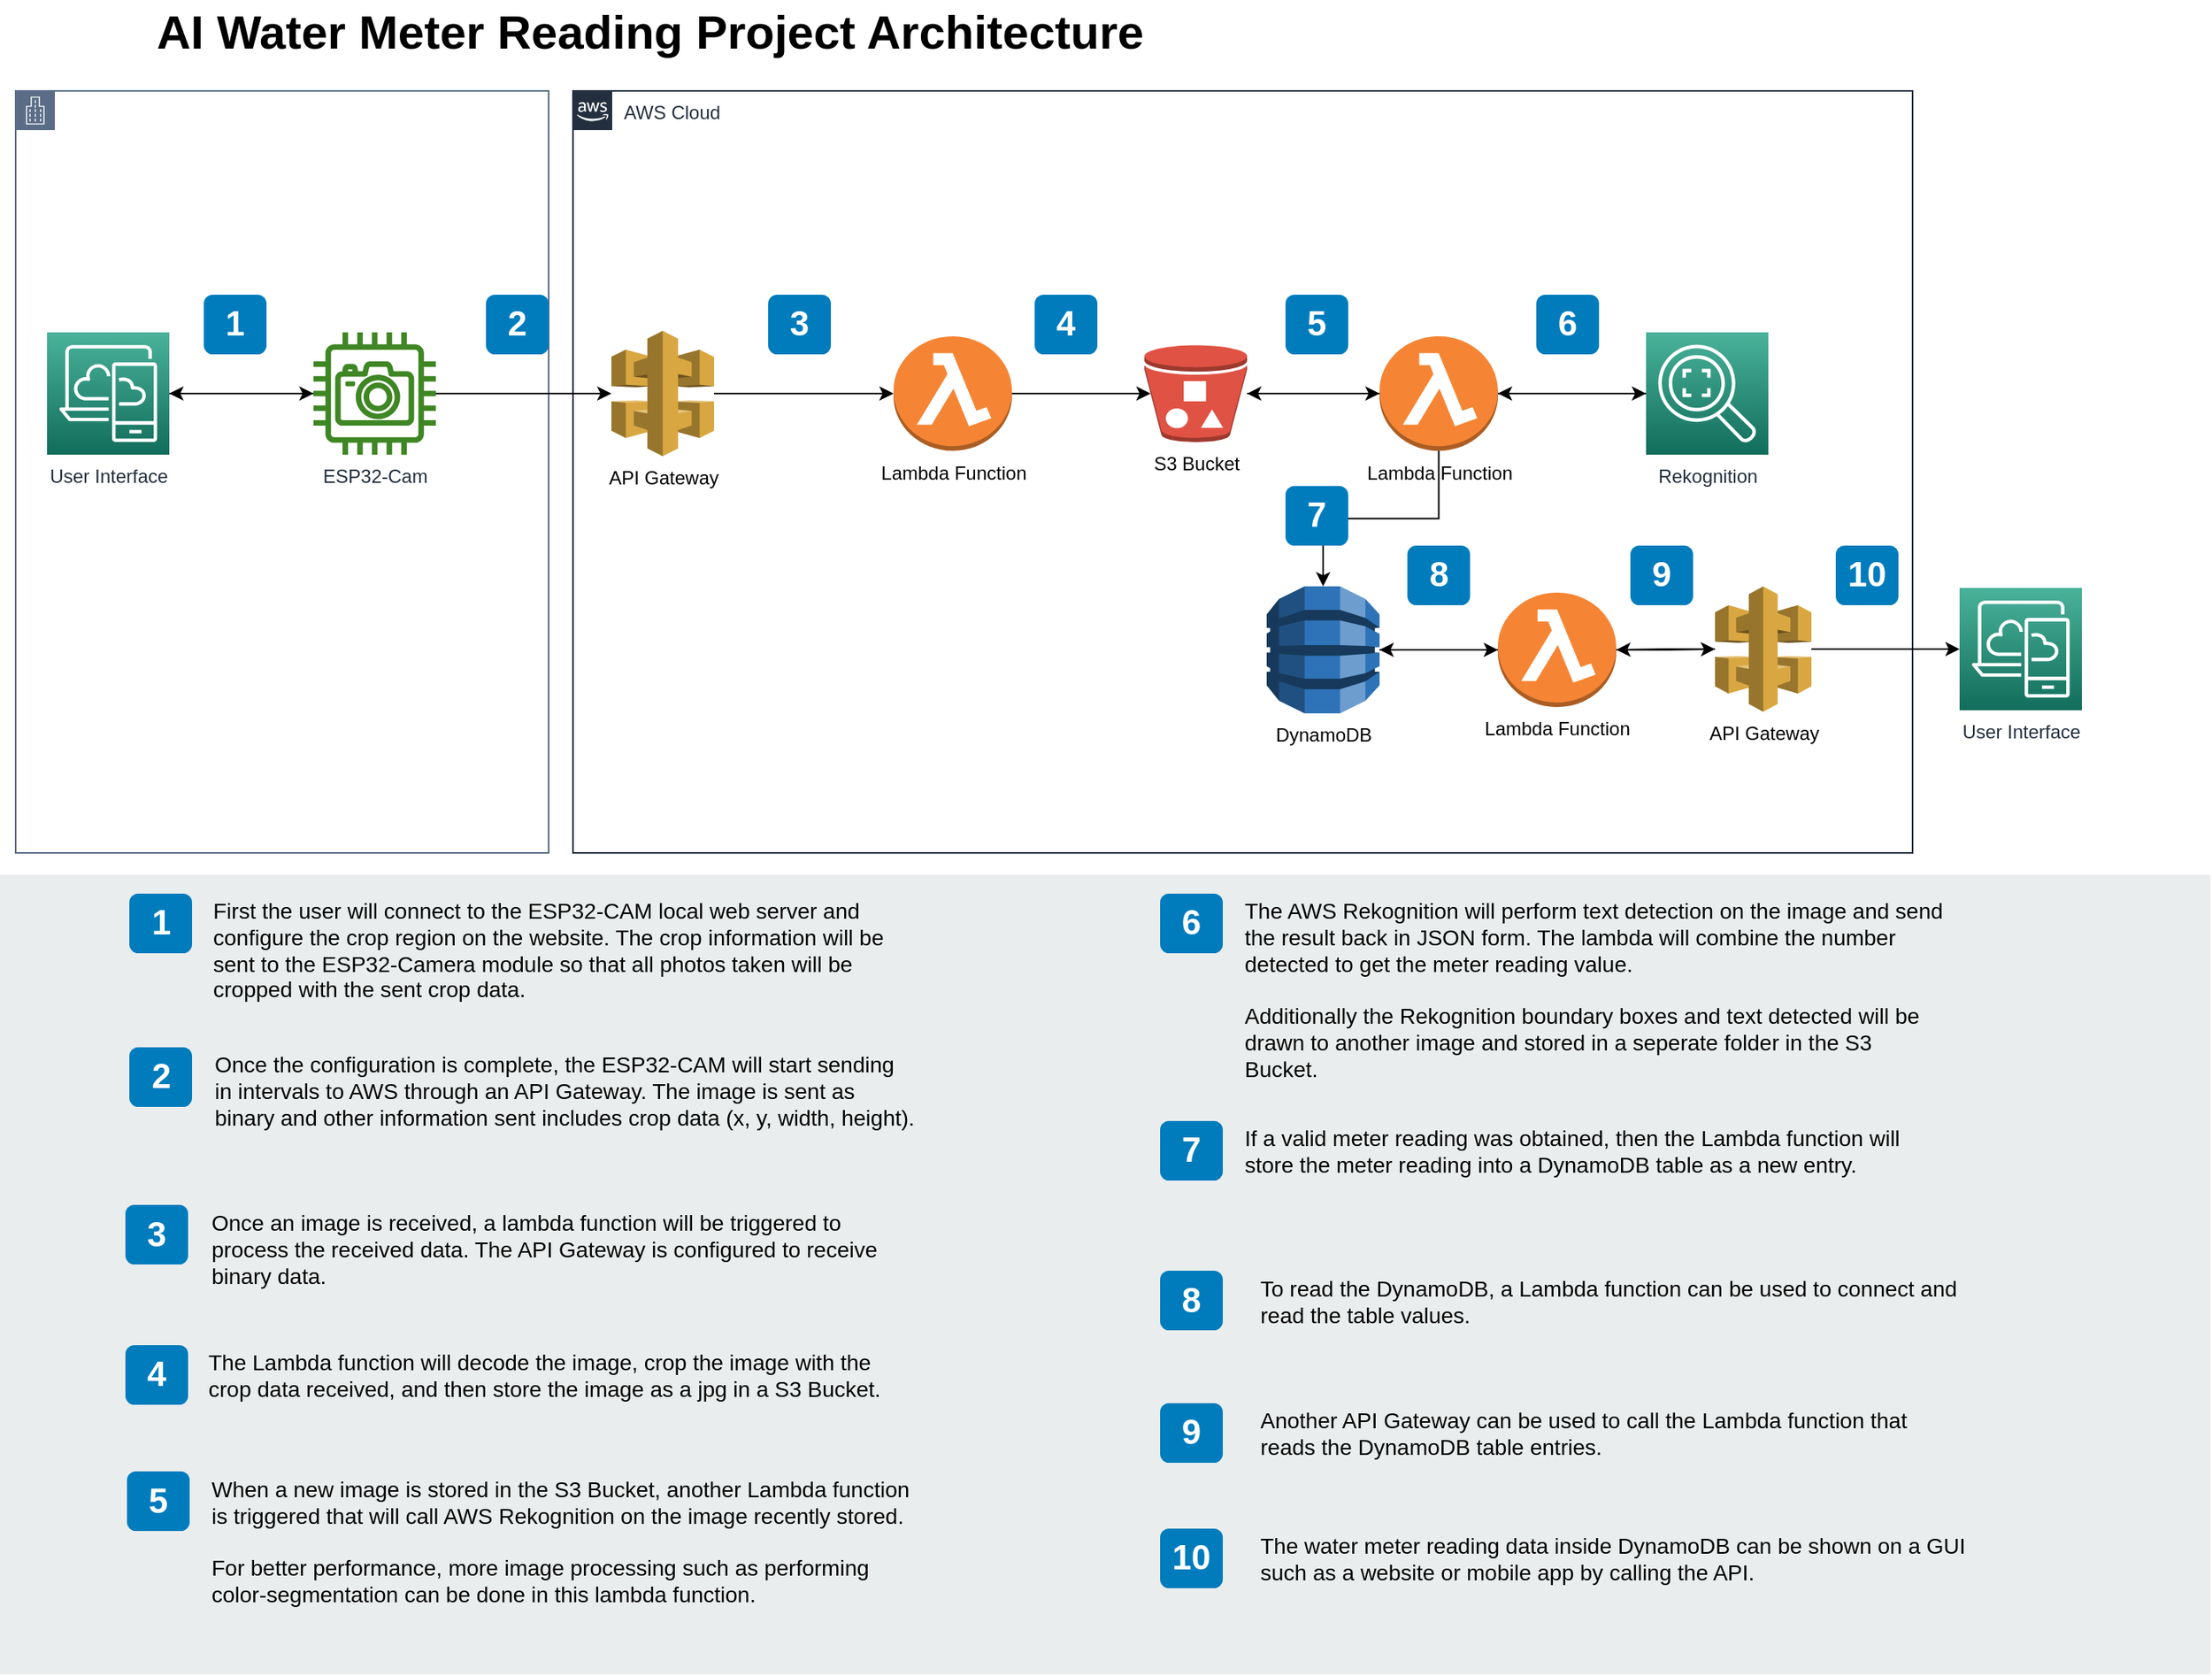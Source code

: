 <mxfile version="21.6.9" type="device">
  <diagram id="Ht1M8jgEwFfnCIfOTk4-" name="Page-1">
    <mxGraphModel dx="1658" dy="938" grid="1" gridSize="10" guides="1" tooltips="1" connect="1" arrows="1" fold="1" page="1" pageScale="1" pageWidth="827" pageHeight="1169" math="0" shadow="0">
      <root>
        <mxCell id="0" />
        <mxCell id="1" parent="0" />
        <mxCell id="UEzPUAAOIrF-is8g5C7q-2" value="AWS Cloud" style="points=[[0,0],[0.25,0],[0.5,0],[0.75,0],[1,0],[1,0.25],[1,0.5],[1,0.75],[1,1],[0.75,1],[0.5,1],[0.25,1],[0,1],[0,0.75],[0,0.5],[0,0.25]];outlineConnect=0;gradientColor=none;html=1;whiteSpace=wrap;fontSize=12;fontStyle=0;shape=mxgraph.aws4.group;grIcon=mxgraph.aws4.group_aws_cloud_alt;strokeColor=#232F3E;fillColor=none;verticalAlign=top;align=left;spacingLeft=30;fontColor=#232F3E;dashed=0;container=1;pointerEvents=0;collapsible=0;recursiveResize=0;" parent="1" vertex="1">
          <mxGeometry x="435.5" y="70" width="854.5" height="486" as="geometry" />
        </mxCell>
        <mxCell id="8ZX7qJJvUlMbTZdmTD4U-9" style="edgeStyle=orthogonalEdgeStyle;rounded=0;orthogonalLoop=1;jettySize=auto;html=1;entryX=0.06;entryY=0.5;entryDx=0;entryDy=0;entryPerimeter=0;" parent="UEzPUAAOIrF-is8g5C7q-2" source="8ZX7qJJvUlMbTZdmTD4U-3" target="8ZX7qJJvUlMbTZdmTD4U-8" edge="1">
          <mxGeometry relative="1" as="geometry" />
        </mxCell>
        <mxCell id="8ZX7qJJvUlMbTZdmTD4U-3" value="Lambda Function" style="outlineConnect=0;dashed=0;verticalLabelPosition=bottom;verticalAlign=top;align=center;html=1;shape=mxgraph.aws3.lambda_function;fillColor=#F58534;gradientColor=none;" parent="UEzPUAAOIrF-is8g5C7q-2" vertex="1">
          <mxGeometry x="204.5" y="156.5" width="75.5" height="73" as="geometry" />
        </mxCell>
        <mxCell id="8ZX7qJJvUlMbTZdmTD4U-14" style="edgeStyle=orthogonalEdgeStyle;rounded=0;orthogonalLoop=1;jettySize=auto;html=1;entryX=0;entryY=0.5;entryDx=0;entryDy=0;entryPerimeter=0;endArrow=classic;endFill=1;strokeColor=default;" parent="UEzPUAAOIrF-is8g5C7q-2" source="8ZX7qJJvUlMbTZdmTD4U-8" target="8ZX7qJJvUlMbTZdmTD4U-13" edge="1">
          <mxGeometry relative="1" as="geometry" />
        </mxCell>
        <mxCell id="8ZX7qJJvUlMbTZdmTD4U-8" value="S3 Bucket" style="outlineConnect=0;dashed=0;verticalLabelPosition=bottom;verticalAlign=top;align=center;html=1;shape=mxgraph.aws3.bucket_with_objects;fillColor=#E05243;gradientColor=none;" parent="UEzPUAAOIrF-is8g5C7q-2" vertex="1">
          <mxGeometry x="364.5" y="162.06" width="65.5" height="61.88" as="geometry" />
        </mxCell>
        <mxCell id="UEzPUAAOIrF-is8g5C7q-19" value="3" style="rounded=1;whiteSpace=wrap;html=1;fillColor=#007CBD;strokeColor=none;fontColor=#FFFFFF;fontStyle=1;fontSize=22;" parent="UEzPUAAOIrF-is8g5C7q-2" vertex="1">
          <mxGeometry x="124.5" y="130" width="40" height="38" as="geometry" />
        </mxCell>
        <mxCell id="8ZX7qJJvUlMbTZdmTD4U-20" style="edgeStyle=orthogonalEdgeStyle;rounded=0;orthogonalLoop=1;jettySize=auto;html=1;" parent="UEzPUAAOIrF-is8g5C7q-2" source="8ZX7qJJvUlMbTZdmTD4U-10" target="8ZX7qJJvUlMbTZdmTD4U-13" edge="1">
          <mxGeometry relative="1" as="geometry" />
        </mxCell>
        <mxCell id="8ZX7qJJvUlMbTZdmTD4U-10" value="Rekognition" style="sketch=0;points=[[0,0,0],[0.25,0,0],[0.5,0,0],[0.75,0,0],[1,0,0],[0,1,0],[0.25,1,0],[0.5,1,0],[0.75,1,0],[1,1,0],[0,0.25,0],[0,0.5,0],[0,0.75,0],[1,0.25,0],[1,0.5,0],[1,0.75,0]];outlineConnect=0;fontColor=#232F3E;gradientColor=#4AB29A;gradientDirection=north;fillColor=#116D5B;strokeColor=#ffffff;dashed=0;verticalLabelPosition=bottom;verticalAlign=top;align=center;html=1;fontSize=12;fontStyle=0;aspect=fixed;shape=mxgraph.aws4.resourceIcon;resIcon=mxgraph.aws4.rekognition_2;" parent="UEzPUAAOIrF-is8g5C7q-2" vertex="1">
          <mxGeometry x="684.5" y="154" width="78" height="78" as="geometry" />
        </mxCell>
        <mxCell id="8ZX7qJJvUlMbTZdmTD4U-15" style="edgeStyle=orthogonalEdgeStyle;rounded=0;orthogonalLoop=1;jettySize=auto;html=1;" parent="UEzPUAAOIrF-is8g5C7q-2" source="8ZX7qJJvUlMbTZdmTD4U-13" target="8ZX7qJJvUlMbTZdmTD4U-10" edge="1">
          <mxGeometry relative="1" as="geometry" />
        </mxCell>
        <mxCell id="8ZX7qJJvUlMbTZdmTD4U-19" style="edgeStyle=orthogonalEdgeStyle;rounded=0;orthogonalLoop=1;jettySize=auto;html=1;entryX=0.5;entryY=0;entryDx=0;entryDy=0;entryPerimeter=0;" parent="UEzPUAAOIrF-is8g5C7q-2" source="8ZX7qJJvUlMbTZdmTD4U-13" target="8ZX7qJJvUlMbTZdmTD4U-30" edge="1">
          <mxGeometry relative="1" as="geometry">
            <mxPoint x="552.3" y="320" as="targetPoint" />
          </mxGeometry>
        </mxCell>
        <mxCell id="-tCWtEu2GCqnzi8CBr9G-6" style="edgeStyle=orthogonalEdgeStyle;rounded=0;orthogonalLoop=1;jettySize=auto;html=1;" edge="1" parent="UEzPUAAOIrF-is8g5C7q-2" source="8ZX7qJJvUlMbTZdmTD4U-13" target="8ZX7qJJvUlMbTZdmTD4U-8">
          <mxGeometry relative="1" as="geometry" />
        </mxCell>
        <mxCell id="8ZX7qJJvUlMbTZdmTD4U-13" value="Lambda Function" style="outlineConnect=0;dashed=0;verticalLabelPosition=bottom;verticalAlign=top;align=center;html=1;shape=mxgraph.aws3.lambda_function;fillColor=#F58534;gradientColor=none;" parent="UEzPUAAOIrF-is8g5C7q-2" vertex="1">
          <mxGeometry x="514.5" y="156.5" width="75.5" height="73" as="geometry" />
        </mxCell>
        <mxCell id="8ZX7qJJvUlMbTZdmTD4U-22" value="4" style="rounded=1;whiteSpace=wrap;html=1;fillColor=#007CBD;strokeColor=none;fontColor=#FFFFFF;fontStyle=1;fontSize=22;labelBackgroundColor=none;" parent="UEzPUAAOIrF-is8g5C7q-2" vertex="1">
          <mxGeometry x="294.5" y="130" width="40" height="38" as="geometry" />
        </mxCell>
        <mxCell id="8ZX7qJJvUlMbTZdmTD4U-23" value="5" style="rounded=1;whiteSpace=wrap;html=1;fillColor=#007CBD;strokeColor=none;fontColor=#FFFFFF;fontStyle=1;fontSize=22;labelBackgroundColor=none;" parent="UEzPUAAOIrF-is8g5C7q-2" vertex="1">
          <mxGeometry x="454.5" y="130" width="40" height="38" as="geometry" />
        </mxCell>
        <mxCell id="8ZX7qJJvUlMbTZdmTD4U-24" value="6" style="rounded=1;whiteSpace=wrap;html=1;fillColor=#007CBD;strokeColor=none;fontColor=#FFFFFF;fontStyle=1;fontSize=22;labelBackgroundColor=none;" parent="UEzPUAAOIrF-is8g5C7q-2" vertex="1">
          <mxGeometry x="614.5" y="130" width="40" height="38" as="geometry" />
        </mxCell>
        <mxCell id="8ZX7qJJvUlMbTZdmTD4U-25" value="7" style="rounded=1;whiteSpace=wrap;html=1;fillColor=#007CBD;strokeColor=none;fontColor=#FFFFFF;fontStyle=1;fontSize=22;labelBackgroundColor=none;" parent="UEzPUAAOIrF-is8g5C7q-2" vertex="1">
          <mxGeometry x="454.5" y="252" width="40" height="38" as="geometry" />
        </mxCell>
        <mxCell id="8ZX7qJJvUlMbTZdmTD4U-34" style="edgeStyle=orthogonalEdgeStyle;rounded=0;orthogonalLoop=1;jettySize=auto;html=1;" parent="UEzPUAAOIrF-is8g5C7q-2" source="8ZX7qJJvUlMbTZdmTD4U-28" target="8ZX7qJJvUlMbTZdmTD4U-32" edge="1">
          <mxGeometry relative="1" as="geometry" />
        </mxCell>
        <mxCell id="8ZX7qJJvUlMbTZdmTD4U-37" style="edgeStyle=orthogonalEdgeStyle;rounded=0;orthogonalLoop=1;jettySize=auto;html=1;" parent="UEzPUAAOIrF-is8g5C7q-2" source="8ZX7qJJvUlMbTZdmTD4U-28" target="8ZX7qJJvUlMbTZdmTD4U-30" edge="1">
          <mxGeometry relative="1" as="geometry" />
        </mxCell>
        <mxCell id="8ZX7qJJvUlMbTZdmTD4U-28" value="Lambda Function" style="outlineConnect=0;dashed=0;verticalLabelPosition=bottom;verticalAlign=top;align=center;html=1;shape=mxgraph.aws3.lambda_function;fillColor=#F58534;gradientColor=none;" parent="UEzPUAAOIrF-is8g5C7q-2" vertex="1">
          <mxGeometry x="590" y="320" width="75.5" height="73" as="geometry" />
        </mxCell>
        <mxCell id="8ZX7qJJvUlMbTZdmTD4U-31" style="edgeStyle=orthogonalEdgeStyle;rounded=0;orthogonalLoop=1;jettySize=auto;html=1;" parent="UEzPUAAOIrF-is8g5C7q-2" source="8ZX7qJJvUlMbTZdmTD4U-30" target="8ZX7qJJvUlMbTZdmTD4U-28" edge="1">
          <mxGeometry relative="1" as="geometry" />
        </mxCell>
        <mxCell id="8ZX7qJJvUlMbTZdmTD4U-30" value="&lt;div&gt;DynamoDB&lt;/div&gt;" style="outlineConnect=0;dashed=0;verticalLabelPosition=bottom;verticalAlign=top;align=center;html=1;shape=mxgraph.aws3.dynamo_db;fillColor=#2E73B8;gradientColor=none;" parent="UEzPUAAOIrF-is8g5C7q-2" vertex="1">
          <mxGeometry x="442.5" y="316" width="72" height="81" as="geometry" />
        </mxCell>
        <mxCell id="8ZX7qJJvUlMbTZdmTD4U-36" style="edgeStyle=orthogonalEdgeStyle;rounded=0;orthogonalLoop=1;jettySize=auto;html=1;" parent="UEzPUAAOIrF-is8g5C7q-2" source="8ZX7qJJvUlMbTZdmTD4U-32" target="8ZX7qJJvUlMbTZdmTD4U-28" edge="1">
          <mxGeometry relative="1" as="geometry" />
        </mxCell>
        <mxCell id="8ZX7qJJvUlMbTZdmTD4U-32" value="API Gateway" style="outlineConnect=0;dashed=0;verticalLabelPosition=bottom;verticalAlign=top;align=center;html=1;shape=mxgraph.aws3.api_gateway;fillColor=#D9A741;gradientColor=none;" parent="UEzPUAAOIrF-is8g5C7q-2" vertex="1">
          <mxGeometry x="728.5" y="316" width="61.5" height="80" as="geometry" />
        </mxCell>
        <mxCell id="8ZX7qJJvUlMbTZdmTD4U-38" value="8" style="rounded=1;whiteSpace=wrap;html=1;fillColor=#007CBD;strokeColor=none;fontColor=#FFFFFF;fontStyle=1;fontSize=22;labelBackgroundColor=none;" parent="UEzPUAAOIrF-is8g5C7q-2" vertex="1">
          <mxGeometry x="532.25" y="290" width="40" height="38" as="geometry" />
        </mxCell>
        <mxCell id="8ZX7qJJvUlMbTZdmTD4U-39" value="9" style="rounded=1;whiteSpace=wrap;html=1;fillColor=#007CBD;strokeColor=none;fontColor=#FFFFFF;fontStyle=1;fontSize=22;labelBackgroundColor=none;" parent="UEzPUAAOIrF-is8g5C7q-2" vertex="1">
          <mxGeometry x="674.5" y="290" width="40" height="38" as="geometry" />
        </mxCell>
        <mxCell id="8ZX7qJJvUlMbTZdmTD4U-40" value="10" style="rounded=1;whiteSpace=wrap;html=1;fillColor=#007CBD;strokeColor=none;fontColor=#FFFFFF;fontStyle=1;fontSize=22;labelBackgroundColor=none;" parent="UEzPUAAOIrF-is8g5C7q-2" vertex="1">
          <mxGeometry x="805.5" y="290" width="40" height="38" as="geometry" />
        </mxCell>
        <mxCell id="-tCWtEu2GCqnzi8CBr9G-18" style="edgeStyle=orthogonalEdgeStyle;rounded=0;orthogonalLoop=1;jettySize=auto;html=1;" edge="1" parent="UEzPUAAOIrF-is8g5C7q-2" source="-tCWtEu2GCqnzi8CBr9G-16" target="8ZX7qJJvUlMbTZdmTD4U-3">
          <mxGeometry relative="1" as="geometry" />
        </mxCell>
        <mxCell id="-tCWtEu2GCqnzi8CBr9G-16" value="API Gateway" style="outlineConnect=0;dashed=0;verticalLabelPosition=bottom;verticalAlign=top;align=center;html=1;shape=mxgraph.aws3.api_gateway;fillColor=#D9A741;gradientColor=none;" vertex="1" parent="UEzPUAAOIrF-is8g5C7q-2">
          <mxGeometry x="24.5" y="153" width="65.5" height="80" as="geometry" />
        </mxCell>
        <mxCell id="UEzPUAAOIrF-is8g5C7q-1" value="" style="points=[[0,0],[0.25,0],[0.5,0],[0.75,0],[1,0],[1,0.25],[1,0.5],[1,0.75],[1,1],[0.75,1],[0.5,1],[0.25,1],[0,1],[0,0.75],[0,0.5],[0,0.25]];outlineConnect=0;gradientColor=none;html=1;whiteSpace=wrap;fontSize=12;fontStyle=0;shape=mxgraph.aws4.group;grIcon=mxgraph.aws4.group_corporate_data_center;strokeColor=#5A6C86;fillColor=none;verticalAlign=top;align=left;spacingLeft=30;fontColor=#5A6C86;dashed=0;container=1;pointerEvents=0;collapsible=0;recursiveResize=0;" parent="1" vertex="1">
          <mxGeometry x="80" y="70" width="340" height="486" as="geometry" />
        </mxCell>
        <mxCell id="-tCWtEu2GCqnzi8CBr9G-10" style="edgeStyle=orthogonalEdgeStyle;rounded=0;orthogonalLoop=1;jettySize=auto;html=1;" edge="1" parent="UEzPUAAOIrF-is8g5C7q-1" source="8ZX7qJJvUlMbTZdmTD4U-1" target="-tCWtEu2GCqnzi8CBr9G-7">
          <mxGeometry relative="1" as="geometry" />
        </mxCell>
        <mxCell id="8ZX7qJJvUlMbTZdmTD4U-1" value="ESP32-Cam" style="sketch=0;outlineConnect=0;fontColor=#232F3E;gradientColor=none;fillColor=#3F8624;strokeColor=none;dashed=0;verticalLabelPosition=bottom;verticalAlign=top;align=center;html=1;fontSize=12;fontStyle=0;aspect=fixed;pointerEvents=1;shape=mxgraph.aws4.camera;" parent="UEzPUAAOIrF-is8g5C7q-1" vertex="1">
          <mxGeometry x="190" y="154" width="78" height="78" as="geometry" />
        </mxCell>
        <mxCell id="-QjtrjUzRDEMRZ5MF8oH-9" value="2" style="rounded=1;whiteSpace=wrap;html=1;fillColor=#007CBD;strokeColor=none;fontColor=#FFFFFF;fontStyle=1;fontSize=22;" parent="UEzPUAAOIrF-is8g5C7q-1" vertex="1">
          <mxGeometry x="300" y="130" width="40" height="38" as="geometry" />
        </mxCell>
        <mxCell id="-tCWtEu2GCqnzi8CBr9G-9" style="edgeStyle=orthogonalEdgeStyle;rounded=0;orthogonalLoop=1;jettySize=auto;html=1;" edge="1" parent="UEzPUAAOIrF-is8g5C7q-1" source="-tCWtEu2GCqnzi8CBr9G-7" target="8ZX7qJJvUlMbTZdmTD4U-1">
          <mxGeometry relative="1" as="geometry" />
        </mxCell>
        <mxCell id="-tCWtEu2GCqnzi8CBr9G-7" value="User Interface" style="sketch=0;points=[[0,0,0],[0.25,0,0],[0.5,0,0],[0.75,0,0],[1,0,0],[0,1,0],[0.25,1,0],[0.5,1,0],[0.75,1,0],[1,1,0],[0,0.25,0],[0,0.5,0],[0,0.75,0],[1,0.25,0],[1,0.5,0],[1,0.75,0]];outlineConnect=0;fontColor=#232F3E;gradientColor=#4AB29A;gradientDirection=north;fillColor=#116D5B;strokeColor=#ffffff;dashed=0;verticalLabelPosition=bottom;verticalAlign=top;align=center;html=1;fontSize=12;fontStyle=0;aspect=fixed;shape=mxgraph.aws4.resourceIcon;resIcon=mxgraph.aws4.desktop_and_app_streaming;" vertex="1" parent="UEzPUAAOIrF-is8g5C7q-1">
          <mxGeometry x="20" y="154" width="78" height="78" as="geometry" />
        </mxCell>
        <mxCell id="-tCWtEu2GCqnzi8CBr9G-11" value="1" style="rounded=1;whiteSpace=wrap;html=1;fillColor=#007CBD;strokeColor=none;fontColor=#FFFFFF;fontStyle=1;fontSize=22;" vertex="1" parent="UEzPUAAOIrF-is8g5C7q-1">
          <mxGeometry x="120" y="130" width="40" height="38" as="geometry" />
        </mxCell>
        <mxCell id="-QjtrjUzRDEMRZ5MF8oH-47" value="AI Water Meter Reading Project Architecture" style="text;html=1;resizable=0;points=[];autosize=1;align=left;verticalAlign=top;spacingTop=-4;fontSize=30;fontStyle=1" parent="1" vertex="1">
          <mxGeometry x="168" y="12" width="650" height="40" as="geometry" />
        </mxCell>
        <mxCell id="7OVz4w7n9kzEPWy-4BBC-3" value="" style="rounded=0;whiteSpace=wrap;html=1;fillColor=#EAEDED;fontSize=22;fontColor=#FFFFFF;strokeColor=none;labelBackgroundColor=none;" parent="1" vertex="1">
          <mxGeometry x="70" y="570" width="1410" height="510" as="geometry" />
        </mxCell>
        <mxCell id="7OVz4w7n9kzEPWy-4BBC-4" value="1" style="rounded=1;whiteSpace=wrap;html=1;fillColor=#007CBD;strokeColor=none;fontColor=#FFFFFF;fontStyle=1;fontSize=22;labelBackgroundColor=none;" parent="1" vertex="1">
          <mxGeometry x="152.5" y="582" width="40" height="38" as="geometry" />
        </mxCell>
        <mxCell id="7OVz4w7n9kzEPWy-4BBC-5" value="2" style="rounded=1;whiteSpace=wrap;html=1;fillColor=#007CBD;strokeColor=none;fontColor=#FFFFFF;fontStyle=1;fontSize=22;labelBackgroundColor=none;" parent="1" vertex="1">
          <mxGeometry x="152.5" y="680" width="40" height="38" as="geometry" />
        </mxCell>
        <mxCell id="7OVz4w7n9kzEPWy-4BBC-6" value="3" style="rounded=1;whiteSpace=wrap;html=1;fillColor=#007CBD;strokeColor=none;fontColor=#FFFFFF;fontStyle=1;fontSize=22;labelBackgroundColor=none;" parent="1" vertex="1">
          <mxGeometry x="150" y="780.5" width="40" height="38" as="geometry" />
        </mxCell>
        <mxCell id="7OVz4w7n9kzEPWy-4BBC-7" value="4" style="rounded=1;whiteSpace=wrap;html=1;fillColor=#007CBD;strokeColor=none;fontColor=#FFFFFF;fontStyle=1;fontSize=22;labelBackgroundColor=none;" parent="1" vertex="1">
          <mxGeometry x="150" y="870" width="40" height="38" as="geometry" />
        </mxCell>
        <mxCell id="7OVz4w7n9kzEPWy-4BBC-8" value="6" style="rounded=1;whiteSpace=wrap;html=1;fillColor=#007CBD;strokeColor=none;fontColor=#FFFFFF;fontStyle=1;fontSize=22;labelBackgroundColor=none;" parent="1" vertex="1">
          <mxGeometry x="810" y="582" width="40" height="38" as="geometry" />
        </mxCell>
        <mxCell id="7OVz4w7n9kzEPWy-4BBC-13" value="First the user will connect to the ESP32-CAM local web server and configure the crop region on the website. The crop information will be sent to the ESP32-Camera module so that all photos taken will be cropped with the sent crop data." style="text;html=1;align=left;verticalAlign=top;spacingTop=-4;fontSize=14;labelBackgroundColor=none;whiteSpace=wrap;" parent="1" vertex="1">
          <mxGeometry x="204" y="581.5" width="449" height="118" as="geometry" />
        </mxCell>
        <mxCell id="7OVz4w7n9kzEPWy-4BBC-16" value="Once an image is received, a lambda function will be triggered to process the received data. The API Gateway is configured to receive binary data." style="text;html=1;align=left;verticalAlign=top;spacingTop=-4;fontSize=14;labelBackgroundColor=none;whiteSpace=wrap;" parent="1" vertex="1">
          <mxGeometry x="203" y="780.5" width="450" height="94.5" as="geometry" />
        </mxCell>
        <mxCell id="7OVz4w7n9kzEPWy-4BBC-17" value="&lt;div&gt;The AWS Rekognition will perform text detection on the image and send the result back in JSON form. The lambda will  combine the number detected to get the meter reading value. &lt;br&gt;&lt;/div&gt;&lt;div&gt;&lt;br&gt;&lt;/div&gt;&lt;div&gt;Additionally the Rekognition boundary boxes and text detected will be drawn to another image and stored in a seperate folder in the S3 Bucket.&lt;/div&gt;" style="text;html=1;align=left;verticalAlign=top;spacingTop=-4;fontSize=14;labelBackgroundColor=none;whiteSpace=wrap;" parent="1" vertex="1">
          <mxGeometry x="862" y="582" width="449" height="128" as="geometry" />
        </mxCell>
        <mxCell id="8ZX7qJJvUlMbTZdmTD4U-12" value="Once the configuration is complete, the ESP32-CAM will start sending in intervals to AWS through an API Gateway. The image is sent as binary and other information sent includes crop data (x, y, width, height)." style="text;html=1;align=left;verticalAlign=top;spacingTop=-4;fontSize=14;labelBackgroundColor=none;whiteSpace=wrap;" parent="1" vertex="1">
          <mxGeometry x="204.5" y="680" width="450" height="91" as="geometry" />
        </mxCell>
        <mxCell id="8ZX7qJJvUlMbTZdmTD4U-43" value="User Interface" style="sketch=0;points=[[0,0,0],[0.25,0,0],[0.5,0,0],[0.75,0,0],[1,0,0],[0,1,0],[0.25,1,0],[0.5,1,0],[0.75,1,0],[1,1,0],[0,0.25,0],[0,0.5,0],[0,0.75,0],[1,0.25,0],[1,0.5,0],[1,0.75,0]];outlineConnect=0;fontColor=#232F3E;gradientColor=#4AB29A;gradientDirection=north;fillColor=#116D5B;strokeColor=#ffffff;dashed=0;verticalLabelPosition=bottom;verticalAlign=top;align=center;html=1;fontSize=12;fontStyle=0;aspect=fixed;shape=mxgraph.aws4.resourceIcon;resIcon=mxgraph.aws4.desktop_and_app_streaming;" parent="1" vertex="1">
          <mxGeometry x="1320" y="387" width="78" height="78" as="geometry" />
        </mxCell>
        <mxCell id="8ZX7qJJvUlMbTZdmTD4U-44" style="edgeStyle=orthogonalEdgeStyle;rounded=0;orthogonalLoop=1;jettySize=auto;html=1;" parent="1" source="8ZX7qJJvUlMbTZdmTD4U-32" target="8ZX7qJJvUlMbTZdmTD4U-43" edge="1">
          <mxGeometry relative="1" as="geometry" />
        </mxCell>
        <mxCell id="8ZX7qJJvUlMbTZdmTD4U-45" value="The Lambda function will decode the image, crop the image with the crop data received, and then store the image as a jpg in a S3 Bucket." style="text;html=1;align=left;verticalAlign=top;spacingTop=-4;fontSize=14;labelBackgroundColor=none;whiteSpace=wrap;" parent="1" vertex="1">
          <mxGeometry x="200.5" y="870" width="450" height="49.5" as="geometry" />
        </mxCell>
        <mxCell id="8ZX7qJJvUlMbTZdmTD4U-46" value="7" style="rounded=1;whiteSpace=wrap;html=1;fillColor=#007CBD;strokeColor=none;fontColor=#FFFFFF;fontStyle=1;fontSize=22;labelBackgroundColor=none;" parent="1" vertex="1">
          <mxGeometry x="810" y="727" width="40" height="38" as="geometry" />
        </mxCell>
        <mxCell id="8ZX7qJJvUlMbTZdmTD4U-47" value="If a valid meter reading was obtained, then the Lambda function will store the meter reading into a DynamoDB table as a new entry." style="text;html=1;align=left;verticalAlign=top;spacingTop=-4;fontSize=14;labelBackgroundColor=none;whiteSpace=wrap;" parent="1" vertex="1">
          <mxGeometry x="862" y="727" width="449" height="93" as="geometry" />
        </mxCell>
        <mxCell id="8ZX7qJJvUlMbTZdmTD4U-50" value="8" style="rounded=1;whiteSpace=wrap;html=1;fillColor=#007CBD;strokeColor=none;fontColor=#FFFFFF;fontStyle=1;fontSize=22;labelBackgroundColor=none;" parent="1" vertex="1">
          <mxGeometry x="810" y="822.5" width="40" height="38" as="geometry" />
        </mxCell>
        <mxCell id="8ZX7qJJvUlMbTZdmTD4U-51" value="To read the DynamoDB, a Lambda function can be used to connect and read the table values." style="text;html=1;align=left;verticalAlign=top;spacingTop=-4;fontSize=14;labelBackgroundColor=none;whiteSpace=wrap;" parent="1" vertex="1">
          <mxGeometry x="872" y="822.5" width="449" height="57.5" as="geometry" />
        </mxCell>
        <mxCell id="8ZX7qJJvUlMbTZdmTD4U-52" value="9" style="rounded=1;whiteSpace=wrap;html=1;fillColor=#007CBD;strokeColor=none;fontColor=#FFFFFF;fontStyle=1;fontSize=22;labelBackgroundColor=none;" parent="1" vertex="1">
          <mxGeometry x="810" y="907" width="40" height="38" as="geometry" />
        </mxCell>
        <mxCell id="8ZX7qJJvUlMbTZdmTD4U-55" value="Another API Gateway can be used to call the Lambda function that reads the DynamoDB table entries." style="text;html=1;align=left;verticalAlign=top;spacingTop=-4;fontSize=14;labelBackgroundColor=none;whiteSpace=wrap;" parent="1" vertex="1">
          <mxGeometry x="872" y="907" width="449" height="63" as="geometry" />
        </mxCell>
        <mxCell id="8ZX7qJJvUlMbTZdmTD4U-56" value="10" style="rounded=1;whiteSpace=wrap;html=1;fillColor=#007CBD;strokeColor=none;fontColor=#FFFFFF;fontStyle=1;fontSize=22;labelBackgroundColor=none;" parent="1" vertex="1">
          <mxGeometry x="810" y="987" width="40" height="38" as="geometry" />
        </mxCell>
        <mxCell id="8ZX7qJJvUlMbTZdmTD4U-57" value="The water meter reading data inside DynamoDB can be shown on a GUI  such as a website or mobile app by calling the API." style="text;html=1;align=left;verticalAlign=top;spacingTop=-4;fontSize=14;labelBackgroundColor=none;whiteSpace=wrap;" parent="1" vertex="1">
          <mxGeometry x="872" y="987" width="468" height="73" as="geometry" />
        </mxCell>
        <mxCell id="-tCWtEu2GCqnzi8CBr9G-14" value="5" style="rounded=1;whiteSpace=wrap;html=1;fillColor=#007CBD;strokeColor=none;fontColor=#FFFFFF;fontStyle=1;fontSize=22;labelBackgroundColor=none;" vertex="1" parent="1">
          <mxGeometry x="151" y="950.5" width="40" height="38" as="geometry" />
        </mxCell>
        <mxCell id="-tCWtEu2GCqnzi8CBr9G-15" value="&lt;div&gt;When a new image is stored in the S3 Bucket, another Lambda function is triggered that will call AWS Rekognition on the image recently stored.&lt;/div&gt;&lt;div&gt;&lt;br&gt;&lt;/div&gt;&lt;div&gt;For better performance, more image processing such as performing &lt;br&gt;color-segmentation can be done in this lambda function.&lt;br&gt;&lt;/div&gt;" style="text;html=1;align=left;verticalAlign=top;spacingTop=-4;fontSize=14;labelBackgroundColor=none;whiteSpace=wrap;" vertex="1" parent="1">
          <mxGeometry x="203" y="950.5" width="450" height="94.5" as="geometry" />
        </mxCell>
        <mxCell id="-tCWtEu2GCqnzi8CBr9G-17" style="edgeStyle=orthogonalEdgeStyle;rounded=0;orthogonalLoop=1;jettySize=auto;html=1;" edge="1" parent="1" source="8ZX7qJJvUlMbTZdmTD4U-1" target="-tCWtEu2GCqnzi8CBr9G-16">
          <mxGeometry relative="1" as="geometry" />
        </mxCell>
      </root>
    </mxGraphModel>
  </diagram>
</mxfile>
